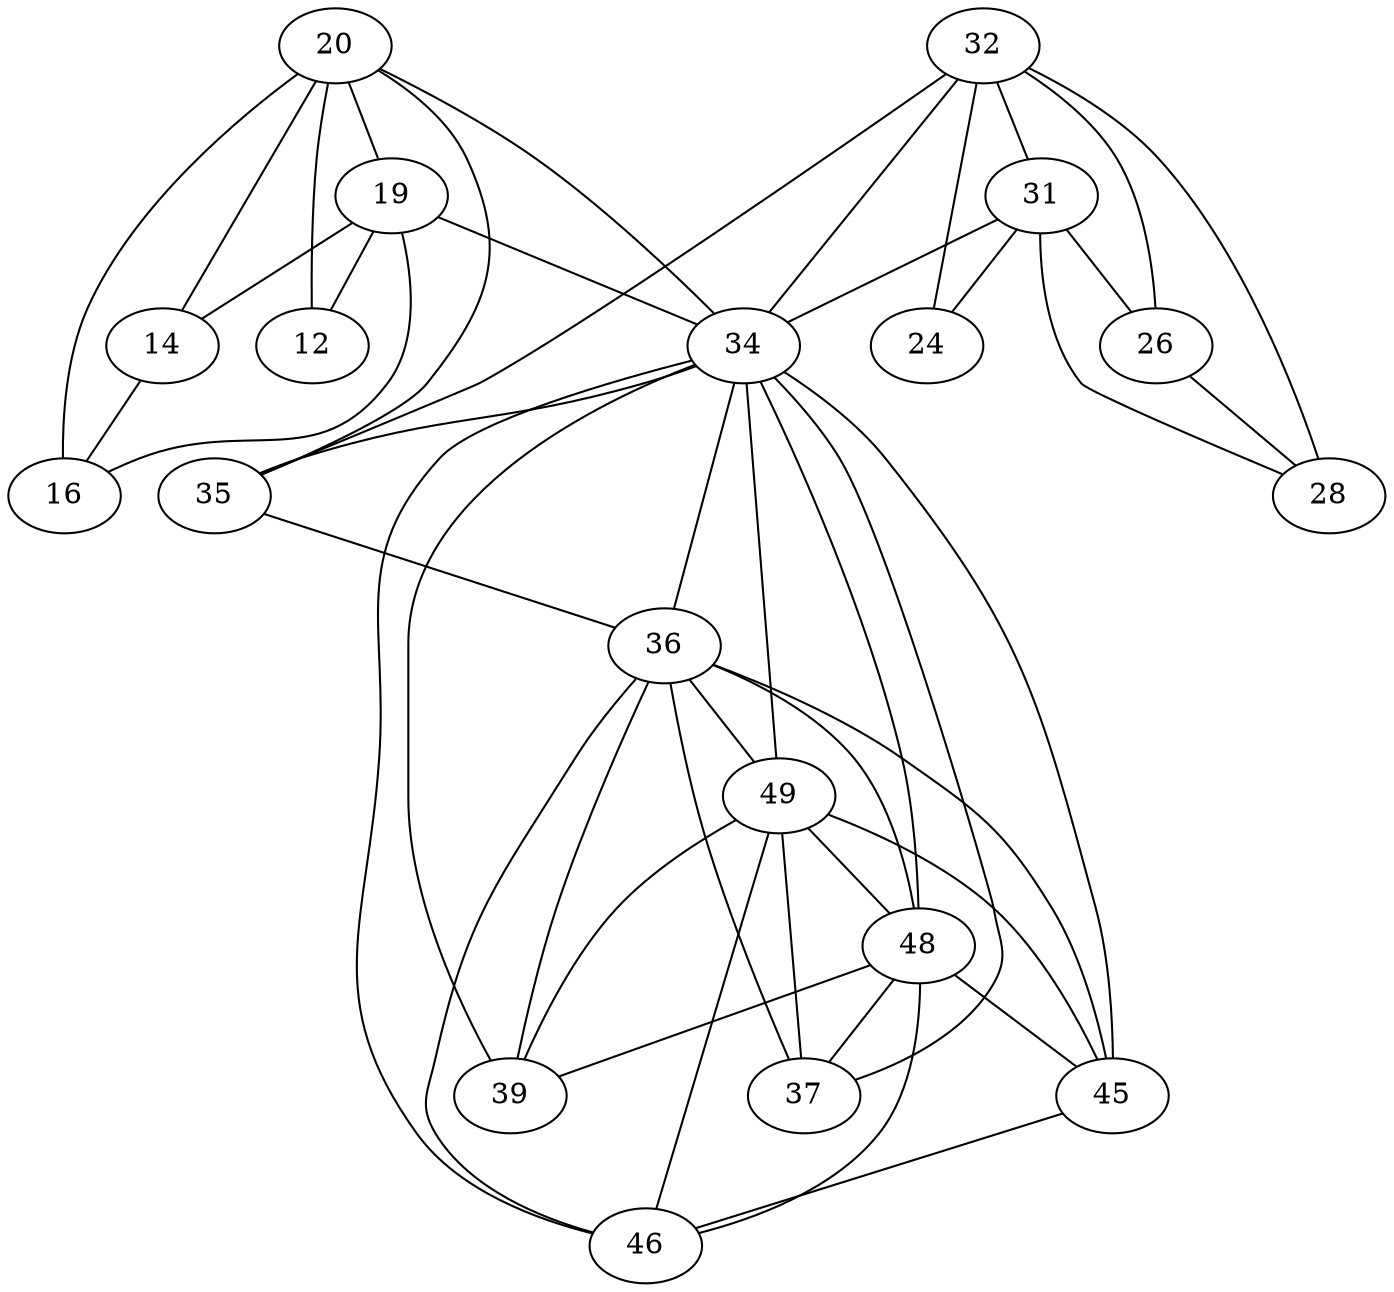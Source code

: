 strict graph{
32 -- 34
19 -- 34
20 -- 34
31 -- 34
32 -- 35
34 -- 35
20 -- 35
34 -- 36
35 -- 36
48 -- 37
49 -- 37
34 -- 37
36 -- 37
48 -- 39
49 -- 39
34 -- 39
36 -- 39
19 -- 12
20 -- 12
48 -- 45
49 -- 45
34 -- 45
36 -- 45
48 -- 46
49 -- 46
34 -- 46
36 -- 46
45 -- 46
19 -- 14
20 -- 14
49 -- 48
34 -- 48
36 -- 48
19 -- 16
20 -- 16
14 -- 16
34 -- 49
36 -- 49
20 -- 19
32 -- 24
31 -- 24
32 -- 26
31 -- 26
32 -- 28
26 -- 28
31 -- 28
32 -- 31
}
